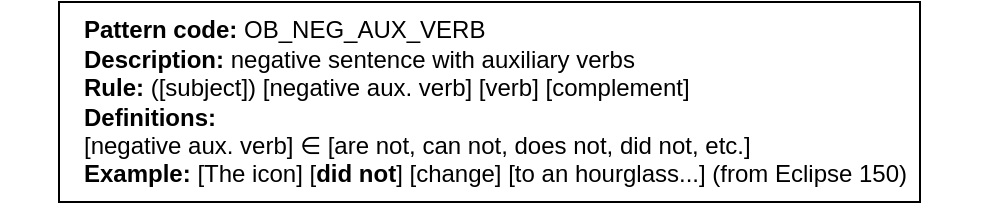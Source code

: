 <mxfile version="26.1.1">
  <diagram name="第 1 页" id="GXFtaHPc0yYYpBLXidKo">
    <mxGraphModel dx="670" dy="378" grid="1" gridSize="10" guides="1" tooltips="1" connect="1" arrows="1" fold="1" page="1" pageScale="1" pageWidth="827" pageHeight="1169" math="0" shadow="0">
      <root>
        <mxCell id="0" />
        <mxCell id="1" parent="0" />
        <mxCell id="nI9F45n8G8rR-pxzTRiM-1" value="" style="rounded=0;whiteSpace=wrap;html=1;" vertex="1" parent="1">
          <mxGeometry x="199.5" y="120" width="430.5" height="100" as="geometry" />
        </mxCell>
        <mxCell id="nI9F45n8G8rR-pxzTRiM-2" value="&lt;blockquote style=&quot;margin: 0 0 0 40px; border: none; padding: 0px;&quot;&gt;&lt;b&gt;Pattern code: &lt;/b&gt;OB_NEG_AUX_VERB&lt;div&gt;&lt;b&gt;Description:&lt;/b&gt;&amp;nbsp;negative sentence with auxiliary verbs&lt;br&gt;&lt;/div&gt;&lt;div&gt;&lt;b&gt;Rule: &lt;/b&gt;([subject]) [negative aux. verb] [verb] [complement]&lt;/div&gt;&lt;div&gt;&lt;b&gt;Definitions:&amp;nbsp;&lt;/b&gt;&lt;/div&gt;&lt;div&gt;[negative aux. verb] ∈ [are not, can not, does not, did not, etc.]&lt;/div&gt;&lt;div&gt;&lt;b&gt;Example: &lt;/b&gt;[The icon] [&lt;b&gt;did not&lt;/b&gt;] [change] [to an hourglass...] (from Eclipse 150)&lt;/div&gt;&lt;/blockquote&gt;" style="text;html=1;align=left;verticalAlign=middle;whiteSpace=wrap;rounded=0;" vertex="1" parent="1">
          <mxGeometry x="170" y="120" width="490" height="100" as="geometry" />
        </mxCell>
      </root>
    </mxGraphModel>
  </diagram>
</mxfile>
